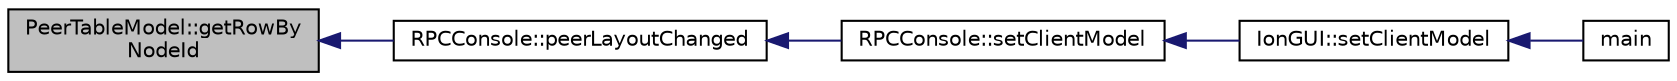 digraph "PeerTableModel::getRowByNodeId"
{
  edge [fontname="Helvetica",fontsize="10",labelfontname="Helvetica",labelfontsize="10"];
  node [fontname="Helvetica",fontsize="10",shape=record];
  rankdir="LR";
  Node26 [label="PeerTableModel::getRowBy\lNodeId",height=0.2,width=0.4,color="black", fillcolor="grey75", style="filled", fontcolor="black"];
  Node26 -> Node27 [dir="back",color="midnightblue",fontsize="10",style="solid",fontname="Helvetica"];
  Node27 [label="RPCConsole::peerLayoutChanged",height=0.2,width=0.4,color="black", fillcolor="white", style="filled",URL="$d7/de8/class_r_p_c_console.html#af952ebc6484c8f7d1262fa0bceed41bf",tooltip="Handle updated peer information. "];
  Node27 -> Node28 [dir="back",color="midnightblue",fontsize="10",style="solid",fontname="Helvetica"];
  Node28 [label="RPCConsole::setClientModel",height=0.2,width=0.4,color="black", fillcolor="white", style="filled",URL="$d7/de8/class_r_p_c_console.html#a355349a33664a07628e9ca22a60f5fa7"];
  Node28 -> Node29 [dir="back",color="midnightblue",fontsize="10",style="solid",fontname="Helvetica"];
  Node29 [label="IonGUI::setClientModel",height=0.2,width=0.4,color="black", fillcolor="white", style="filled",URL="$dc/d0b/class_ion_g_u_i.html#aee0c583c834ce4f4c598c29db83b0680",tooltip="Set the client model. "];
  Node29 -> Node30 [dir="back",color="midnightblue",fontsize="10",style="solid",fontname="Helvetica"];
  Node30 [label="main",height=0.2,width=0.4,color="black", fillcolor="white", style="filled",URL="$d5/d2d/ion_8cpp.html#a0ddf1224851353fc92bfbff6f499fa97"];
}
